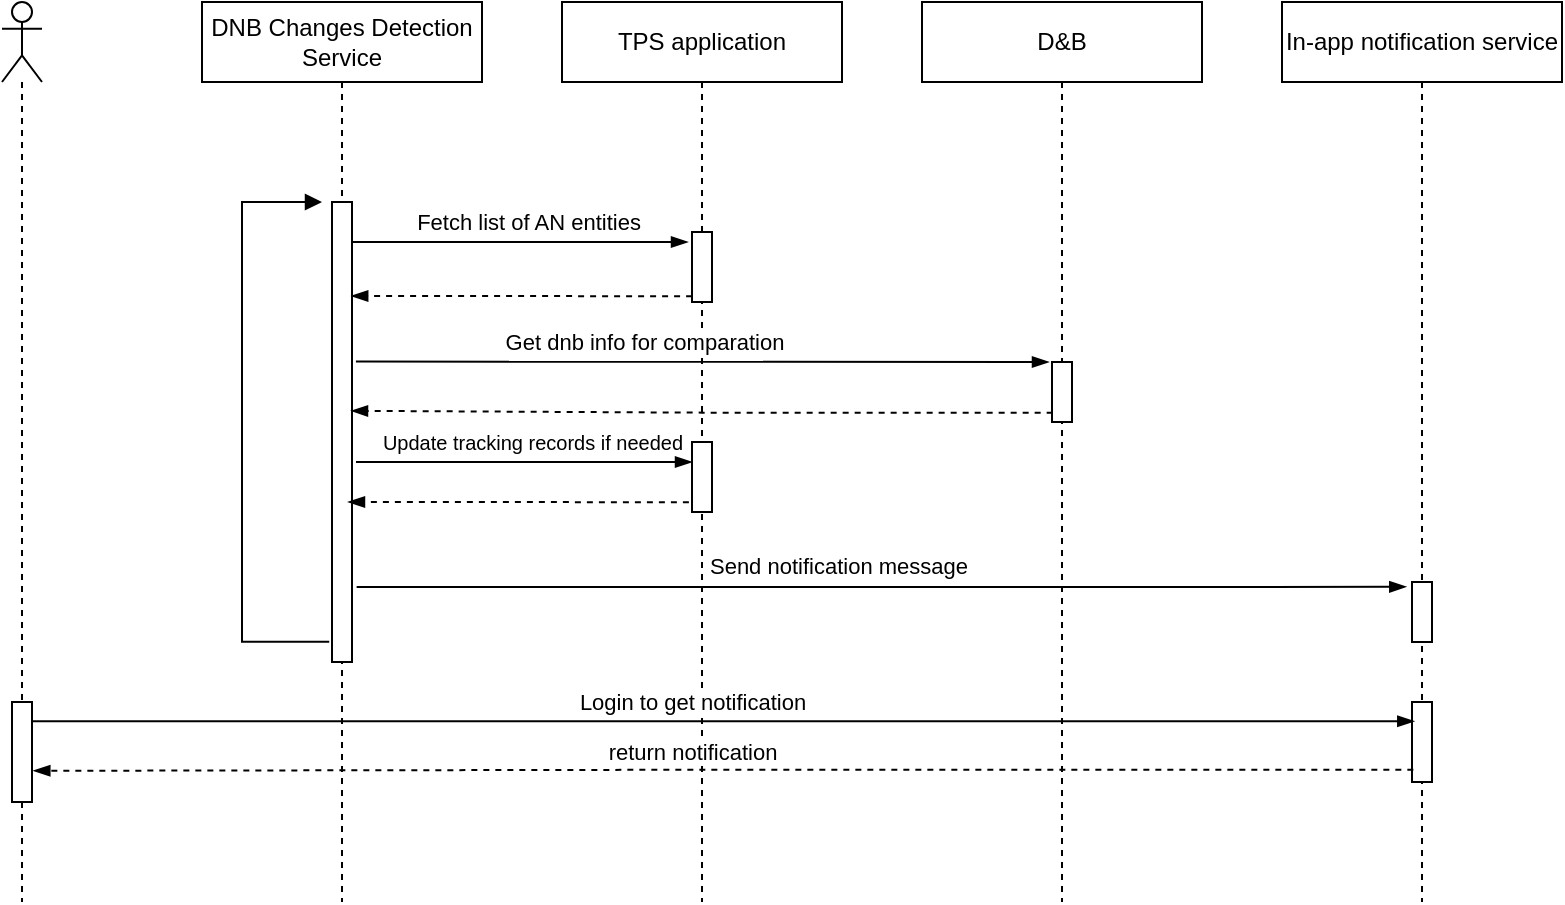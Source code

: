 <mxfile version="20.3.0" type="github">
  <diagram id="WHPpi2bthjy1yINsOg8p" name="Page-1">
    <mxGraphModel dx="2303" dy="766" grid="1" gridSize="10" guides="1" tooltips="1" connect="1" arrows="1" fold="1" page="1" pageScale="1" pageWidth="827" pageHeight="1169" math="0" shadow="0">
      <root>
        <mxCell id="0" />
        <mxCell id="1" parent="0" />
        <mxCell id="iSW1O8GTNsp9V_wyWXME-2" value="TPS application" style="shape=umlLifeline;perimeter=lifelinePerimeter;whiteSpace=wrap;html=1;container=1;collapsible=0;recursiveResize=0;outlineConnect=0;" parent="1" vertex="1">
          <mxGeometry x="-523" width="140" height="450" as="geometry" />
        </mxCell>
        <mxCell id="iSW1O8GTNsp9V_wyWXME-10" value="" style="html=1;points=[];perimeter=orthogonalPerimeter;" parent="iSW1O8GTNsp9V_wyWXME-2" vertex="1">
          <mxGeometry x="65" y="115" width="10" height="35" as="geometry" />
        </mxCell>
        <mxCell id="-INNzf32EghsamnpUvmO-2" value="" style="html=1;points=[];perimeter=orthogonalPerimeter;" vertex="1" parent="iSW1O8GTNsp9V_wyWXME-2">
          <mxGeometry x="65" y="220" width="10" height="35" as="geometry" />
        </mxCell>
        <mxCell id="-INNzf32EghsamnpUvmO-3" value="" style="edgeStyle=elbowEdgeStyle;fontSize=12;html=1;endArrow=blockThin;endFill=1;rounded=0;elbow=vertical;" edge="1" parent="iSW1O8GTNsp9V_wyWXME-2">
          <mxGeometry width="160" relative="1" as="geometry">
            <mxPoint x="-103" y="230.04" as="sourcePoint" />
            <mxPoint x="65" y="230.04" as="targetPoint" />
          </mxGeometry>
        </mxCell>
        <mxCell id="-INNzf32EghsamnpUvmO-4" value="&lt;font style=&quot;font-size: 10px;&quot;&gt;Update tracking records if needed&lt;/font&gt;" style="edgeLabel;html=1;align=center;verticalAlign=middle;resizable=0;points=[];" vertex="1" connectable="0" parent="-INNzf32EghsamnpUvmO-3">
          <mxGeometry x="-0.133" y="-1" relative="1" as="geometry">
            <mxPoint x="15" y="-11" as="offset" />
          </mxGeometry>
        </mxCell>
        <mxCell id="iSW1O8GTNsp9V_wyWXME-3" value="&lt;font style=&quot;font-size: 12px;&quot;&gt;DNB Changes Detection Service&lt;/font&gt;" style="shape=umlLifeline;perimeter=lifelinePerimeter;whiteSpace=wrap;html=1;container=1;collapsible=0;recursiveResize=0;outlineConnect=0;" parent="1" vertex="1">
          <mxGeometry x="-703" width="140" height="450" as="geometry" />
        </mxCell>
        <mxCell id="iSW1O8GTNsp9V_wyWXME-7" value="" style="edgeStyle=orthogonalEdgeStyle;html=1;align=left;spacingLeft=2;endArrow=block;rounded=0;exitX=-0.138;exitY=0.956;exitDx=0;exitDy=0;exitPerimeter=0;" parent="iSW1O8GTNsp9V_wyWXME-3" source="iSW1O8GTNsp9V_wyWXME-6" edge="1">
          <mxGeometry relative="1" as="geometry">
            <mxPoint x="60" y="240" as="sourcePoint" />
            <Array as="points">
              <mxPoint x="20" y="320" />
              <mxPoint x="20" y="100" />
            </Array>
            <mxPoint x="60" y="100" as="targetPoint" />
          </mxGeometry>
        </mxCell>
        <mxCell id="iSW1O8GTNsp9V_wyWXME-9" value="" style="edgeStyle=elbowEdgeStyle;fontSize=12;html=1;endArrow=blockThin;endFill=1;rounded=0;elbow=vertical;" parent="iSW1O8GTNsp9V_wyWXME-3" edge="1">
          <mxGeometry width="160" relative="1" as="geometry">
            <mxPoint x="75" y="120" as="sourcePoint" />
            <mxPoint x="243" y="120" as="targetPoint" />
          </mxGeometry>
        </mxCell>
        <mxCell id="iSW1O8GTNsp9V_wyWXME-28" value="Fetch list of AN entities" style="edgeLabel;html=1;align=center;verticalAlign=middle;resizable=0;points=[];" parent="iSW1O8GTNsp9V_wyWXME-9" vertex="1" connectable="0">
          <mxGeometry x="-0.133" y="-1" relative="1" as="geometry">
            <mxPoint x="15" y="-11" as="offset" />
          </mxGeometry>
        </mxCell>
        <mxCell id="iSW1O8GTNsp9V_wyWXME-6" value="" style="html=1;points=[];perimeter=orthogonalPerimeter;" parent="iSW1O8GTNsp9V_wyWXME-3" vertex="1">
          <mxGeometry x="65" y="100" width="10" height="230" as="geometry" />
        </mxCell>
        <mxCell id="iSW1O8GTNsp9V_wyWXME-4" value="D&amp;amp;B" style="shape=umlLifeline;perimeter=lifelinePerimeter;whiteSpace=wrap;html=1;container=1;collapsible=0;recursiveResize=0;outlineConnect=0;" parent="1" vertex="1">
          <mxGeometry x="-343" width="140" height="450" as="geometry" />
        </mxCell>
        <mxCell id="iSW1O8GTNsp9V_wyWXME-13" value="" style="html=1;points=[];perimeter=orthogonalPerimeter;" parent="iSW1O8GTNsp9V_wyWXME-4" vertex="1">
          <mxGeometry x="65" y="180" width="10" height="30" as="geometry" />
        </mxCell>
        <mxCell id="iSW1O8GTNsp9V_wyWXME-5" value="In-app notification service" style="shape=umlLifeline;perimeter=lifelinePerimeter;whiteSpace=wrap;html=1;container=1;collapsible=0;recursiveResize=0;outlineConnect=0;" parent="1" vertex="1">
          <mxGeometry x="-163" width="140" height="450" as="geometry" />
        </mxCell>
        <mxCell id="iSW1O8GTNsp9V_wyWXME-17" value="" style="html=1;points=[];perimeter=orthogonalPerimeter;" parent="iSW1O8GTNsp9V_wyWXME-5" vertex="1">
          <mxGeometry x="65" y="290" width="10" height="30" as="geometry" />
        </mxCell>
        <mxCell id="iSW1O8GTNsp9V_wyWXME-24" value="" style="html=1;points=[];perimeter=orthogonalPerimeter;" parent="iSW1O8GTNsp9V_wyWXME-5" vertex="1">
          <mxGeometry x="65" y="350" width="10" height="40" as="geometry" />
        </mxCell>
        <mxCell id="iSW1O8GTNsp9V_wyWXME-14" value="" style="edgeStyle=elbowEdgeStyle;fontSize=12;html=1;endArrow=blockThin;endFill=1;rounded=0;exitX=0.033;exitY=0.844;exitDx=0;exitDy=0;exitPerimeter=0;dashed=1;entryX=0.951;entryY=0.454;entryDx=0;entryDy=0;entryPerimeter=0;" parent="1" source="iSW1O8GTNsp9V_wyWXME-13" target="iSW1O8GTNsp9V_wyWXME-6" edge="1">
          <mxGeometry width="160" relative="1" as="geometry">
            <mxPoint x="-353" y="180" as="sourcePoint" />
            <mxPoint x="-560" y="197" as="targetPoint" />
          </mxGeometry>
        </mxCell>
        <mxCell id="iSW1O8GTNsp9V_wyWXME-15" value="" style="edgeStyle=elbowEdgeStyle;fontSize=12;html=1;endArrow=blockThin;endFill=1;rounded=0;exitX=0.005;exitY=0.917;exitDx=0;exitDy=0;exitPerimeter=0;elbow=vertical;dashed=1;entryX=0.961;entryY=0.206;entryDx=0;entryDy=0;entryPerimeter=0;" parent="1" source="iSW1O8GTNsp9V_wyWXME-10" target="iSW1O8GTNsp9V_wyWXME-6" edge="1">
          <mxGeometry width="160" relative="1" as="geometry">
            <mxPoint x="-553" y="210" as="sourcePoint" />
            <mxPoint x="-620" y="147" as="targetPoint" />
            <Array as="points">
              <mxPoint x="-520" y="147" />
            </Array>
          </mxGeometry>
        </mxCell>
        <mxCell id="iSW1O8GTNsp9V_wyWXME-16" value="" style="edgeStyle=elbowEdgeStyle;fontSize=12;html=1;endArrow=blockThin;endFill=1;rounded=0;entryX=-0.287;entryY=0.081;entryDx=0;entryDy=0;entryPerimeter=0;exitX=1.232;exitY=0.837;exitDx=0;exitDy=0;exitPerimeter=0;" parent="1" source="iSW1O8GTNsp9V_wyWXME-6" edge="1" target="iSW1O8GTNsp9V_wyWXME-17">
          <mxGeometry width="160" relative="1" as="geometry">
            <mxPoint x="-620" y="292" as="sourcePoint" />
            <mxPoint x="-93" y="241" as="targetPoint" />
          </mxGeometry>
        </mxCell>
        <mxCell id="iSW1O8GTNsp9V_wyWXME-29" value="Send notification message" style="edgeLabel;html=1;align=center;verticalAlign=middle;resizable=0;points=[];" parent="iSW1O8GTNsp9V_wyWXME-16" vertex="1" connectable="0">
          <mxGeometry x="-0.078" y="-2" relative="1" as="geometry">
            <mxPoint x="-2" y="-13" as="offset" />
          </mxGeometry>
        </mxCell>
        <mxCell id="iSW1O8GTNsp9V_wyWXME-21" value="" style="shape=umlLifeline;participant=umlActor;perimeter=lifelinePerimeter;whiteSpace=wrap;html=1;container=1;collapsible=0;recursiveResize=0;verticalAlign=top;spacingTop=36;outlineConnect=0;" parent="1" vertex="1">
          <mxGeometry x="-803" width="20" height="450" as="geometry" />
        </mxCell>
        <mxCell id="iSW1O8GTNsp9V_wyWXME-22" value="" style="html=1;points=[];perimeter=orthogonalPerimeter;" parent="iSW1O8GTNsp9V_wyWXME-21" vertex="1">
          <mxGeometry x="5" y="350" width="10" height="50" as="geometry" />
        </mxCell>
        <mxCell id="iSW1O8GTNsp9V_wyWXME-23" value="" style="edgeStyle=elbowEdgeStyle;fontSize=12;html=1;endArrow=blockThin;endFill=1;rounded=0;exitX=0.971;exitY=0.192;exitDx=0;exitDy=0;exitPerimeter=0;entryX=0.114;entryY=0.24;entryDx=0;entryDy=0;entryPerimeter=0;" parent="1" source="iSW1O8GTNsp9V_wyWXME-22" target="iSW1O8GTNsp9V_wyWXME-24" edge="1">
          <mxGeometry width="160" relative="1" as="geometry">
            <mxPoint x="-763" y="360" as="sourcePoint" />
            <mxPoint x="-603" y="360" as="targetPoint" />
          </mxGeometry>
        </mxCell>
        <mxCell id="iSW1O8GTNsp9V_wyWXME-30" value="Login to get notification" style="edgeLabel;html=1;align=center;verticalAlign=middle;resizable=0;points=[];" parent="iSW1O8GTNsp9V_wyWXME-23" vertex="1" connectable="0">
          <mxGeometry x="-0.049" relative="1" as="geometry">
            <mxPoint x="1" y="-10" as="offset" />
          </mxGeometry>
        </mxCell>
        <mxCell id="iSW1O8GTNsp9V_wyWXME-25" value="" style="edgeStyle=elbowEdgeStyle;fontSize=12;html=1;endArrow=blockThin;endFill=1;rounded=0;entryX=1.067;entryY=0.688;entryDx=0;entryDy=0;entryPerimeter=0;exitX=0.067;exitY=0.848;exitDx=0;exitDy=0;exitPerimeter=0;dashed=1;" parent="1" source="iSW1O8GTNsp9V_wyWXME-24" target="iSW1O8GTNsp9V_wyWXME-22" edge="1">
          <mxGeometry width="160" relative="1" as="geometry">
            <mxPoint x="-363" y="390" as="sourcePoint" />
            <mxPoint x="-203" y="390" as="targetPoint" />
            <Array as="points">
              <mxPoint x="-483" y="390" />
            </Array>
          </mxGeometry>
        </mxCell>
        <mxCell id="iSW1O8GTNsp9V_wyWXME-31" value="return notification" style="edgeLabel;html=1;align=center;verticalAlign=middle;resizable=0;points=[];" parent="iSW1O8GTNsp9V_wyWXME-25" vertex="1" connectable="0">
          <mxGeometry x="0.036" y="-2" relative="1" as="geometry">
            <mxPoint x="-3" y="-7" as="offset" />
          </mxGeometry>
        </mxCell>
        <mxCell id="iSW1O8GTNsp9V_wyWXME-12" value="" style="edgeStyle=elbowEdgeStyle;fontSize=12;html=1;endArrow=blockThin;endFill=1;rounded=0;entryX=-0.151;entryY=0;entryDx=0;entryDy=0;entryPerimeter=0;elbow=vertical;exitX=1.196;exitY=0.347;exitDx=0;exitDy=0;exitPerimeter=0;" parent="1" target="iSW1O8GTNsp9V_wyWXME-13" edge="1" source="iSW1O8GTNsp9V_wyWXME-6">
          <mxGeometry width="160" relative="1" as="geometry">
            <mxPoint x="-620" y="180" as="sourcePoint" />
            <mxPoint x="-173" y="130" as="targetPoint" />
          </mxGeometry>
        </mxCell>
        <mxCell id="-INNzf32EghsamnpUvmO-1" value="&lt;span style=&quot;font-size: 11px;&quot;&gt;Get dnb info for comparation&lt;/span&gt;" style="edgeLabel;html=1;align=center;verticalAlign=middle;resizable=0;points=[];fontSize=12;" vertex="1" connectable="0" parent="iSW1O8GTNsp9V_wyWXME-12">
          <mxGeometry x="-0.168" relative="1" as="geometry">
            <mxPoint y="-10" as="offset" />
          </mxGeometry>
        </mxCell>
        <mxCell id="-INNzf32EghsamnpUvmO-5" value="" style="edgeStyle=elbowEdgeStyle;fontSize=12;html=1;endArrow=blockThin;endFill=1;rounded=0;exitX=0.005;exitY=0.917;exitDx=0;exitDy=0;exitPerimeter=0;elbow=vertical;dashed=1;" edge="1" parent="1">
          <mxGeometry width="160" relative="1" as="geometry">
            <mxPoint x="-459.56" y="250.095" as="sourcePoint" />
            <mxPoint x="-630" y="250" as="targetPoint" />
            <Array as="points">
              <mxPoint x="-521.61" y="250" />
            </Array>
          </mxGeometry>
        </mxCell>
      </root>
    </mxGraphModel>
  </diagram>
</mxfile>
